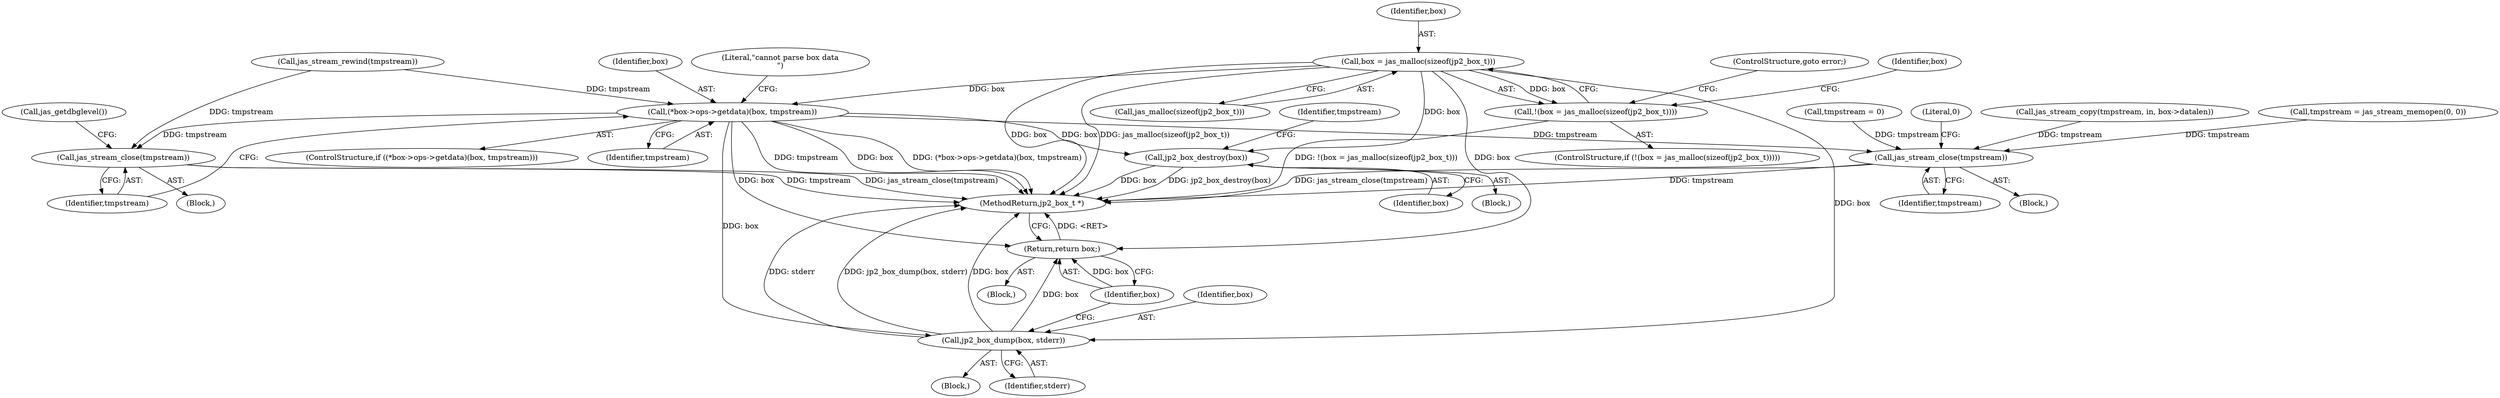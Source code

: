 digraph "0_jasper_e96fc4fdd525fa0ede28074a7e2b1caf94b58b0d_0@API" {
"1000117" [label="(Call,box = jas_malloc(sizeof(jp2_box_t)))"];
"1000116" [label="(Call,!(box = jas_malloc(sizeof(jp2_box_t))))"];
"1000297" [label="(Call,(*box->ops->getdata)(box, tmpstream))"];
"1000304" [label="(Call,jas_stream_close(tmpstream))"];
"1000311" [label="(Call,jp2_box_dump(box, stderr))"];
"1000314" [label="(Return,return box;)"];
"1000320" [label="(Call,jp2_box_destroy(box))"];
"1000325" [label="(Call,jas_stream_close(tmpstream))"];
"1000123" [label="(ControlStructure,goto error;)"];
"1000311" [label="(Call,jp2_box_dump(box, stderr))"];
"1000302" [label="(Literal,\"cannot parse box data\n\")"];
"1000326" [label="(Identifier,tmpstream)"];
"1000115" [label="(ControlStructure,if (!(box = jas_malloc(sizeof(jp2_box_t)))))"];
"1000119" [label="(Call,jas_malloc(sizeof(jp2_box_t)))"];
"1000329" [label="(MethodReturn,jp2_box_t *)"];
"1000258" [label="(Block,)"];
"1000315" [label="(Identifier,box)"];
"1000304" [label="(Call,jas_stream_close(tmpstream))"];
"1000319" [label="(Block,)"];
"1000296" [label="(ControlStructure,if ((*box->ops->getdata)(box, tmpstream)))"];
"1000320" [label="(Call,jp2_box_destroy(box))"];
"1000305" [label="(Identifier,tmpstream)"];
"1000269" [label="(Call,jas_stream_copy(tmpstream, in, box->datalen))"];
"1000261" [label="(Call,tmpstream = jas_stream_memopen(0, 0))"];
"1000126" [label="(Identifier,box)"];
"1000299" [label="(Identifier,tmpstream)"];
"1000297" [label="(Call,(*box->ops->getdata)(box, tmpstream))"];
"1000116" [label="(Call,!(box = jas_malloc(sizeof(jp2_box_t))))"];
"1000325" [label="(Call,jas_stream_close(tmpstream))"];
"1000321" [label="(Identifier,box)"];
"1000312" [label="(Identifier,box)"];
"1000117" [label="(Call,box = jas_malloc(sizeof(jp2_box_t)))"];
"1000314" [label="(Return,return box;)"];
"1000308" [label="(Call,jas_getdbglevel())"];
"1000324" [label="(Block,)"];
"1000112" [label="(Call,tmpstream = 0)"];
"1000328" [label="(Literal,0)"];
"1000298" [label="(Identifier,box)"];
"1000323" [label="(Identifier,tmpstream)"];
"1000279" [label="(Call,jas_stream_rewind(tmpstream))"];
"1000310" [label="(Block,)"];
"1000313" [label="(Identifier,stderr)"];
"1000118" [label="(Identifier,box)"];
"1000102" [label="(Block,)"];
"1000117" -> "1000116"  [label="AST: "];
"1000117" -> "1000119"  [label="CFG: "];
"1000118" -> "1000117"  [label="AST: "];
"1000119" -> "1000117"  [label="AST: "];
"1000116" -> "1000117"  [label="CFG: "];
"1000117" -> "1000329"  [label="DDG: box"];
"1000117" -> "1000329"  [label="DDG: jas_malloc(sizeof(jp2_box_t))"];
"1000117" -> "1000116"  [label="DDG: box"];
"1000117" -> "1000297"  [label="DDG: box"];
"1000117" -> "1000311"  [label="DDG: box"];
"1000117" -> "1000314"  [label="DDG: box"];
"1000117" -> "1000320"  [label="DDG: box"];
"1000116" -> "1000115"  [label="AST: "];
"1000123" -> "1000116"  [label="CFG: "];
"1000126" -> "1000116"  [label="CFG: "];
"1000116" -> "1000329"  [label="DDG: !(box = jas_malloc(sizeof(jp2_box_t)))"];
"1000297" -> "1000296"  [label="AST: "];
"1000297" -> "1000299"  [label="CFG: "];
"1000298" -> "1000297"  [label="AST: "];
"1000299" -> "1000297"  [label="AST: "];
"1000302" -> "1000297"  [label="CFG: "];
"1000305" -> "1000297"  [label="CFG: "];
"1000297" -> "1000329"  [label="DDG: tmpstream"];
"1000297" -> "1000329"  [label="DDG: box"];
"1000297" -> "1000329"  [label="DDG: (*box->ops->getdata)(box, tmpstream)"];
"1000279" -> "1000297"  [label="DDG: tmpstream"];
"1000297" -> "1000304"  [label="DDG: tmpstream"];
"1000297" -> "1000311"  [label="DDG: box"];
"1000297" -> "1000314"  [label="DDG: box"];
"1000297" -> "1000320"  [label="DDG: box"];
"1000297" -> "1000325"  [label="DDG: tmpstream"];
"1000304" -> "1000258"  [label="AST: "];
"1000304" -> "1000305"  [label="CFG: "];
"1000305" -> "1000304"  [label="AST: "];
"1000308" -> "1000304"  [label="CFG: "];
"1000304" -> "1000329"  [label="DDG: jas_stream_close(tmpstream)"];
"1000304" -> "1000329"  [label="DDG: tmpstream"];
"1000279" -> "1000304"  [label="DDG: tmpstream"];
"1000311" -> "1000310"  [label="AST: "];
"1000311" -> "1000313"  [label="CFG: "];
"1000312" -> "1000311"  [label="AST: "];
"1000313" -> "1000311"  [label="AST: "];
"1000315" -> "1000311"  [label="CFG: "];
"1000311" -> "1000329"  [label="DDG: box"];
"1000311" -> "1000329"  [label="DDG: stderr"];
"1000311" -> "1000329"  [label="DDG: jp2_box_dump(box, stderr)"];
"1000311" -> "1000314"  [label="DDG: box"];
"1000314" -> "1000102"  [label="AST: "];
"1000314" -> "1000315"  [label="CFG: "];
"1000315" -> "1000314"  [label="AST: "];
"1000329" -> "1000314"  [label="CFG: "];
"1000314" -> "1000329"  [label="DDG: <RET>"];
"1000315" -> "1000314"  [label="DDG: box"];
"1000320" -> "1000319"  [label="AST: "];
"1000320" -> "1000321"  [label="CFG: "];
"1000321" -> "1000320"  [label="AST: "];
"1000323" -> "1000320"  [label="CFG: "];
"1000320" -> "1000329"  [label="DDG: box"];
"1000320" -> "1000329"  [label="DDG: jp2_box_destroy(box)"];
"1000325" -> "1000324"  [label="AST: "];
"1000325" -> "1000326"  [label="CFG: "];
"1000326" -> "1000325"  [label="AST: "];
"1000328" -> "1000325"  [label="CFG: "];
"1000325" -> "1000329"  [label="DDG: tmpstream"];
"1000325" -> "1000329"  [label="DDG: jas_stream_close(tmpstream)"];
"1000261" -> "1000325"  [label="DDG: tmpstream"];
"1000112" -> "1000325"  [label="DDG: tmpstream"];
"1000269" -> "1000325"  [label="DDG: tmpstream"];
}
